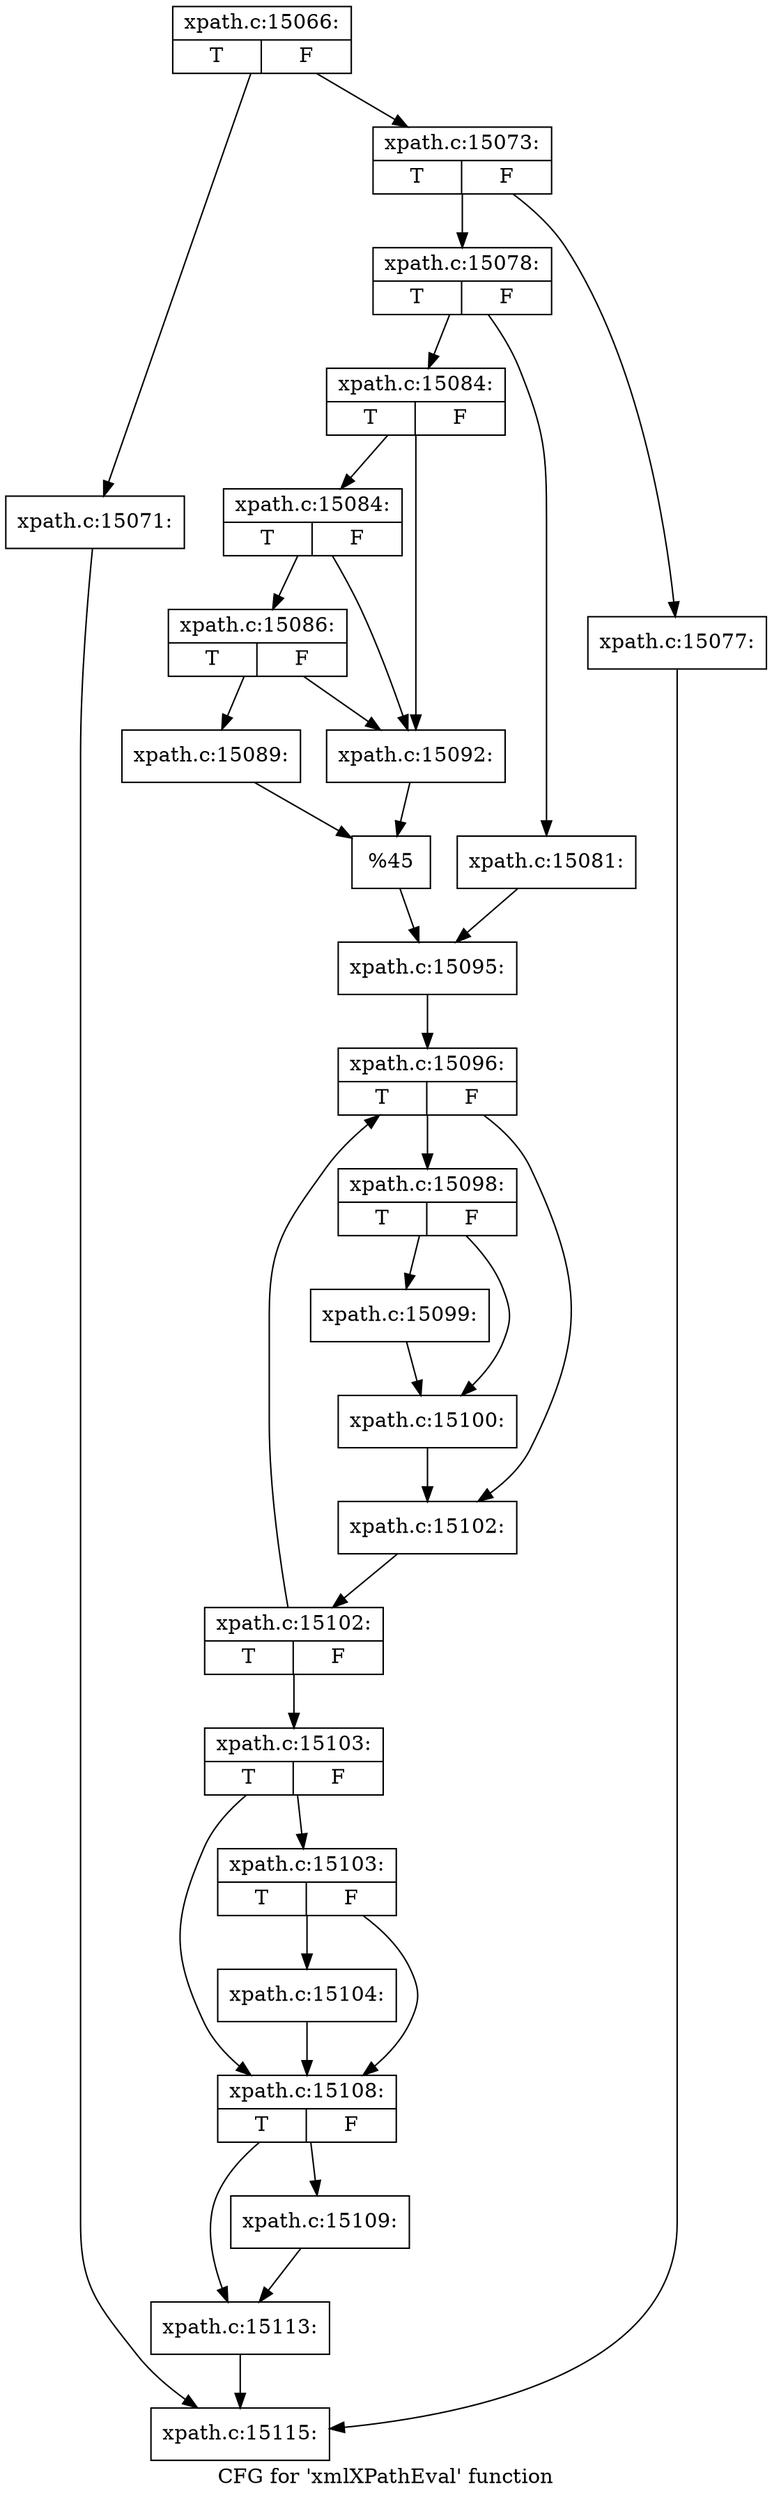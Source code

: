 digraph "CFG for 'xmlXPathEval' function" {
	label="CFG for 'xmlXPathEval' function";

	Node0x4c7ebe0 [shape=record,label="{xpath.c:15066:|{<s0>T|<s1>F}}"];
	Node0x4c7ebe0 -> Node0x4c866b0;
	Node0x4c7ebe0 -> Node0x4c86700;
	Node0x4c866b0 [shape=record,label="{xpath.c:15071:}"];
	Node0x4c866b0 -> Node0x4c7ef10;
	Node0x4c86700 [shape=record,label="{xpath.c:15073:|{<s0>T|<s1>F}}"];
	Node0x4c86700 -> Node0x4c87210;
	Node0x4c86700 -> Node0x4c87260;
	Node0x4c87210 [shape=record,label="{xpath.c:15077:}"];
	Node0x4c87210 -> Node0x4c7ef10;
	Node0x4c87260 [shape=record,label="{xpath.c:15078:|{<s0>T|<s1>F}}"];
	Node0x4c87260 -> Node0x4c87810;
	Node0x4c87260 -> Node0x4c878b0;
	Node0x4c87810 [shape=record,label="{xpath.c:15081:}"];
	Node0x4c87810 -> Node0x4c87860;
	Node0x4c878b0 [shape=record,label="{xpath.c:15084:|{<s0>T|<s1>F}}"];
	Node0x4c878b0 -> Node0x4c884d0;
	Node0x4c878b0 -> Node0x4c88400;
	Node0x4c884d0 [shape=record,label="{xpath.c:15084:|{<s0>T|<s1>F}}"];
	Node0x4c884d0 -> Node0x4c88450;
	Node0x4c884d0 -> Node0x4c88400;
	Node0x4c88450 [shape=record,label="{xpath.c:15086:|{<s0>T|<s1>F}}"];
	Node0x4c88450 -> Node0x4c88360;
	Node0x4c88450 -> Node0x4c88400;
	Node0x4c88360 [shape=record,label="{xpath.c:15089:}"];
	Node0x4c88360 -> Node0x4c883b0;
	Node0x4c88400 [shape=record,label="{xpath.c:15092:}"];
	Node0x4c88400 -> Node0x4c883b0;
	Node0x4c883b0 [shape=record,label="{%45}"];
	Node0x4c883b0 -> Node0x4c87860;
	Node0x4c87860 [shape=record,label="{xpath.c:15095:}"];
	Node0x4c87860 -> Node0x4c89ac0;
	Node0x4c89ac0 [shape=record,label="{xpath.c:15096:|{<s0>T|<s1>F}}"];
	Node0x4c89ac0 -> Node0x4c89fa0;
	Node0x4c89ac0 -> Node0x4c89ff0;
	Node0x4c89fa0 [shape=record,label="{xpath.c:15098:|{<s0>T|<s1>F}}"];
	Node0x4c89fa0 -> Node0x4c8a330;
	Node0x4c89fa0 -> Node0x4c8a380;
	Node0x4c8a330 [shape=record,label="{xpath.c:15099:}"];
	Node0x4c8a330 -> Node0x4c8a380;
	Node0x4c8a380 [shape=record,label="{xpath.c:15100:}"];
	Node0x4c8a380 -> Node0x4c89ff0;
	Node0x4c89ff0 [shape=record,label="{xpath.c:15102:}"];
	Node0x4c89ff0 -> Node0x4c89a70;
	Node0x4c89a70 [shape=record,label="{xpath.c:15102:|{<s0>T|<s1>F}}"];
	Node0x4c89a70 -> Node0x4c89ac0;
	Node0x4c89a70 -> Node0x4c89a20;
	Node0x4c89a20 [shape=record,label="{xpath.c:15103:|{<s0>T|<s1>F}}"];
	Node0x4c89a20 -> Node0x4c8af60;
	Node0x4c89a20 -> Node0x4c8af10;
	Node0x4c8af60 [shape=record,label="{xpath.c:15103:|{<s0>T|<s1>F}}"];
	Node0x4c8af60 -> Node0x4c8aec0;
	Node0x4c8af60 -> Node0x4c8af10;
	Node0x4c8aec0 [shape=record,label="{xpath.c:15104:}"];
	Node0x4c8aec0 -> Node0x4c8af10;
	Node0x4c8af10 [shape=record,label="{xpath.c:15108:|{<s0>T|<s1>F}}"];
	Node0x4c8af10 -> Node0x4c8bb70;
	Node0x4c8af10 -> Node0x4c8bbc0;
	Node0x4c8bb70 [shape=record,label="{xpath.c:15109:}"];
	Node0x4c8bb70 -> Node0x4c8bbc0;
	Node0x4c8bbc0 [shape=record,label="{xpath.c:15113:}"];
	Node0x4c8bbc0 -> Node0x4c7ef10;
	Node0x4c7ef10 [shape=record,label="{xpath.c:15115:}"];
}
